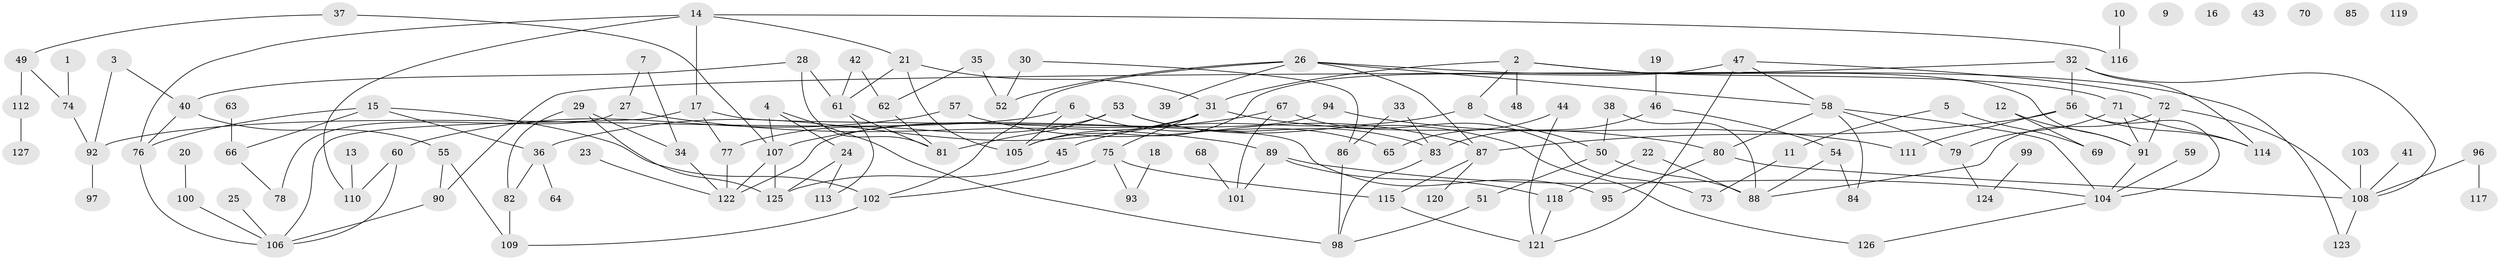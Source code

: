 // Generated by graph-tools (version 1.1) at 2025/49/03/09/25 03:49:13]
// undirected, 127 vertices, 174 edges
graph export_dot {
graph [start="1"]
  node [color=gray90,style=filled];
  1;
  2;
  3;
  4;
  5;
  6;
  7;
  8;
  9;
  10;
  11;
  12;
  13;
  14;
  15;
  16;
  17;
  18;
  19;
  20;
  21;
  22;
  23;
  24;
  25;
  26;
  27;
  28;
  29;
  30;
  31;
  32;
  33;
  34;
  35;
  36;
  37;
  38;
  39;
  40;
  41;
  42;
  43;
  44;
  45;
  46;
  47;
  48;
  49;
  50;
  51;
  52;
  53;
  54;
  55;
  56;
  57;
  58;
  59;
  60;
  61;
  62;
  63;
  64;
  65;
  66;
  67;
  68;
  69;
  70;
  71;
  72;
  73;
  74;
  75;
  76;
  77;
  78;
  79;
  80;
  81;
  82;
  83;
  84;
  85;
  86;
  87;
  88;
  89;
  90;
  91;
  92;
  93;
  94;
  95;
  96;
  97;
  98;
  99;
  100;
  101;
  102;
  103;
  104;
  105;
  106;
  107;
  108;
  109;
  110;
  111;
  112;
  113;
  114;
  115;
  116;
  117;
  118;
  119;
  120;
  121;
  122;
  123;
  124;
  125;
  126;
  127;
  1 -- 74;
  2 -- 8;
  2 -- 31;
  2 -- 48;
  2 -- 71;
  2 -- 91;
  3 -- 40;
  3 -- 92;
  4 -- 24;
  4 -- 98;
  4 -- 107;
  5 -- 11;
  5 -- 69;
  6 -- 65;
  6 -- 92;
  6 -- 105;
  7 -- 27;
  7 -- 34;
  8 -- 45;
  8 -- 50;
  10 -- 116;
  11 -- 73;
  12 -- 69;
  12 -- 91;
  13 -- 110;
  14 -- 17;
  14 -- 21;
  14 -- 76;
  14 -- 110;
  14 -- 116;
  15 -- 36;
  15 -- 66;
  15 -- 76;
  15 -- 102;
  17 -- 77;
  17 -- 95;
  17 -- 106;
  18 -- 93;
  19 -- 46;
  20 -- 100;
  21 -- 31;
  21 -- 61;
  21 -- 105;
  22 -- 88;
  22 -- 118;
  23 -- 122;
  24 -- 113;
  24 -- 125;
  25 -- 106;
  26 -- 39;
  26 -- 52;
  26 -- 58;
  26 -- 87;
  26 -- 102;
  26 -- 123;
  27 -- 78;
  27 -- 89;
  28 -- 40;
  28 -- 61;
  28 -- 81;
  29 -- 34;
  29 -- 82;
  29 -- 125;
  30 -- 52;
  30 -- 86;
  31 -- 36;
  31 -- 75;
  31 -- 80;
  31 -- 105;
  32 -- 56;
  32 -- 90;
  32 -- 108;
  32 -- 114;
  33 -- 83;
  33 -- 86;
  34 -- 122;
  35 -- 52;
  35 -- 62;
  36 -- 64;
  36 -- 82;
  37 -- 49;
  37 -- 107;
  38 -- 50;
  38 -- 88;
  40 -- 55;
  40 -- 76;
  41 -- 108;
  42 -- 61;
  42 -- 62;
  44 -- 65;
  44 -- 121;
  45 -- 125;
  46 -- 54;
  46 -- 83;
  47 -- 58;
  47 -- 72;
  47 -- 105;
  47 -- 121;
  49 -- 74;
  49 -- 112;
  50 -- 51;
  50 -- 88;
  51 -- 98;
  53 -- 77;
  53 -- 81;
  53 -- 83;
  53 -- 126;
  54 -- 84;
  54 -- 88;
  55 -- 90;
  55 -- 109;
  56 -- 87;
  56 -- 104;
  56 -- 111;
  56 -- 114;
  57 -- 60;
  57 -- 87;
  58 -- 79;
  58 -- 80;
  58 -- 84;
  58 -- 104;
  59 -- 104;
  60 -- 106;
  60 -- 110;
  61 -- 81;
  61 -- 113;
  62 -- 81;
  63 -- 66;
  66 -- 78;
  67 -- 73;
  67 -- 101;
  67 -- 107;
  68 -- 101;
  71 -- 79;
  71 -- 91;
  71 -- 114;
  72 -- 88;
  72 -- 91;
  72 -- 108;
  74 -- 92;
  75 -- 93;
  75 -- 102;
  75 -- 115;
  76 -- 106;
  77 -- 122;
  79 -- 124;
  80 -- 95;
  80 -- 108;
  82 -- 109;
  83 -- 98;
  86 -- 98;
  87 -- 115;
  87 -- 120;
  89 -- 101;
  89 -- 104;
  89 -- 118;
  90 -- 106;
  91 -- 104;
  92 -- 97;
  94 -- 111;
  94 -- 122;
  96 -- 108;
  96 -- 117;
  99 -- 124;
  100 -- 106;
  102 -- 109;
  103 -- 108;
  104 -- 126;
  107 -- 122;
  107 -- 125;
  108 -- 123;
  112 -- 127;
  115 -- 121;
  118 -- 121;
}
